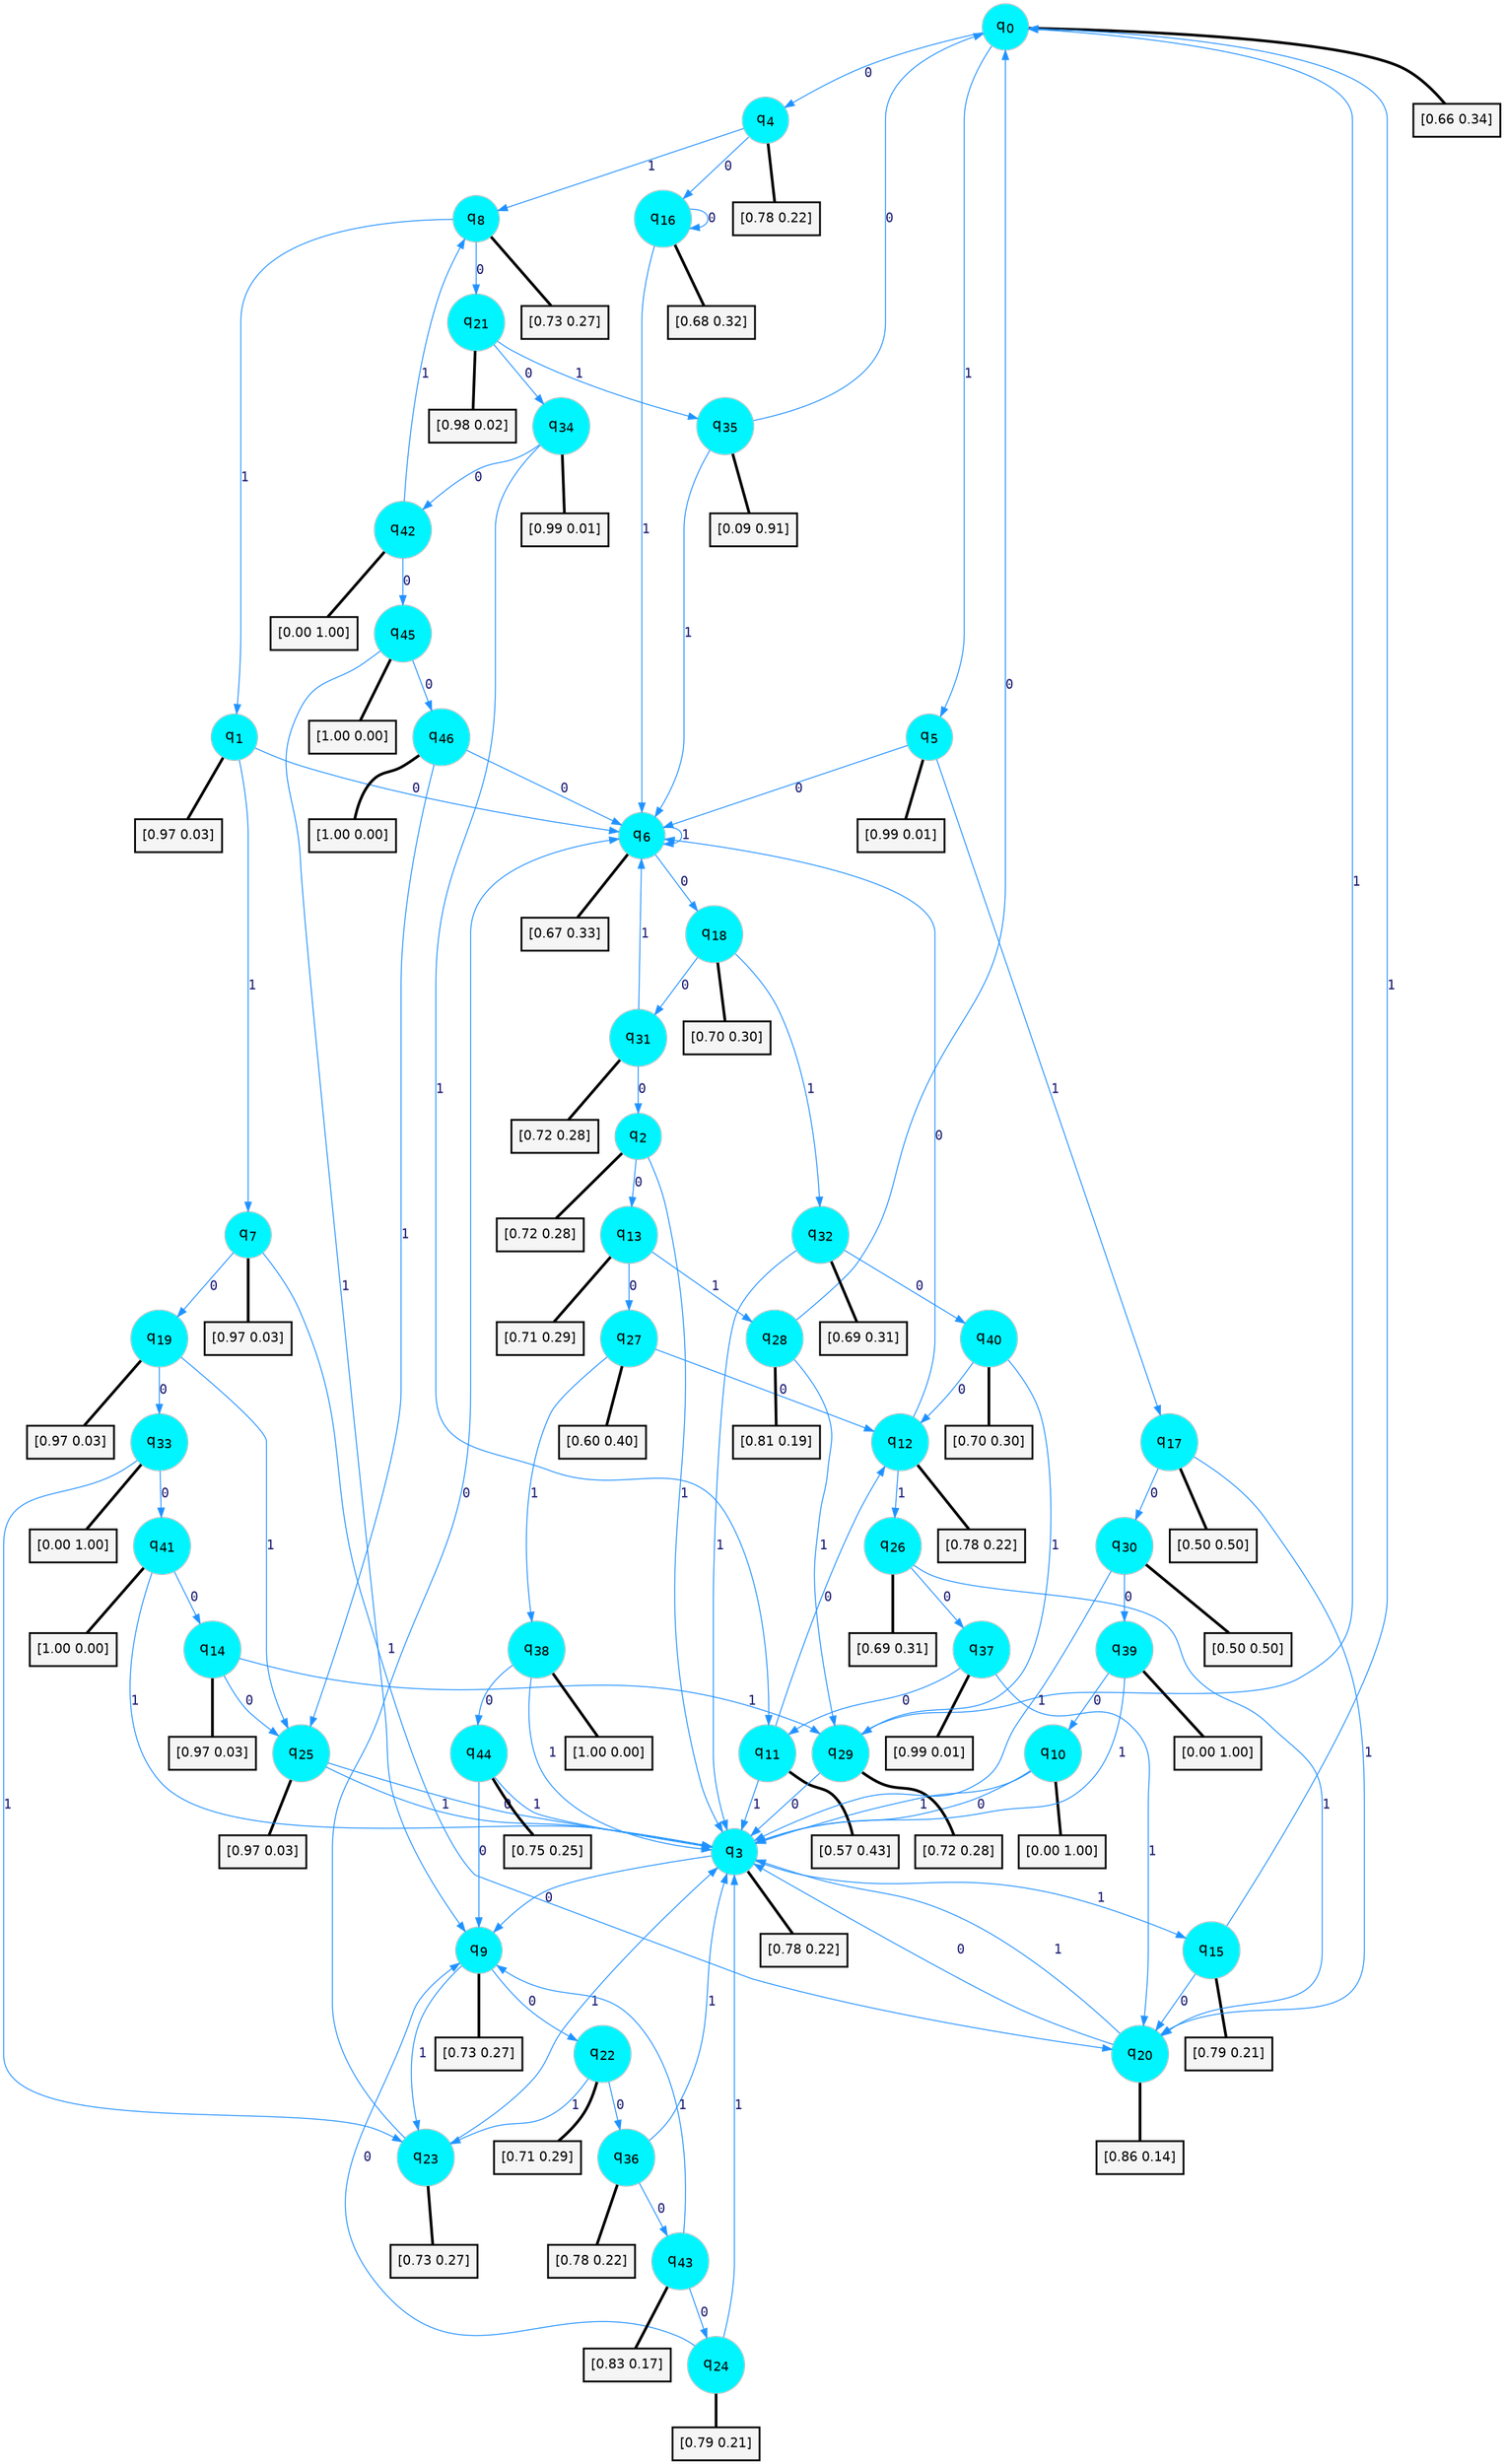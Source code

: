 digraph G {
graph [
bgcolor=transparent, dpi=300, rankdir=TD, size="40,25"];
node [
color=gray, fillcolor=turquoise1, fontcolor=black, fontname=Helvetica, fontsize=16, fontweight=bold, shape=circle, style=filled];
edge [
arrowsize=1, color=dodgerblue1, fontcolor=midnightblue, fontname=courier, fontweight=bold, penwidth=1, style=solid, weight=20];
0[label=<q<SUB>0</SUB>>];
1[label=<q<SUB>1</SUB>>];
2[label=<q<SUB>2</SUB>>];
3[label=<q<SUB>3</SUB>>];
4[label=<q<SUB>4</SUB>>];
5[label=<q<SUB>5</SUB>>];
6[label=<q<SUB>6</SUB>>];
7[label=<q<SUB>7</SUB>>];
8[label=<q<SUB>8</SUB>>];
9[label=<q<SUB>9</SUB>>];
10[label=<q<SUB>10</SUB>>];
11[label=<q<SUB>11</SUB>>];
12[label=<q<SUB>12</SUB>>];
13[label=<q<SUB>13</SUB>>];
14[label=<q<SUB>14</SUB>>];
15[label=<q<SUB>15</SUB>>];
16[label=<q<SUB>16</SUB>>];
17[label=<q<SUB>17</SUB>>];
18[label=<q<SUB>18</SUB>>];
19[label=<q<SUB>19</SUB>>];
20[label=<q<SUB>20</SUB>>];
21[label=<q<SUB>21</SUB>>];
22[label=<q<SUB>22</SUB>>];
23[label=<q<SUB>23</SUB>>];
24[label=<q<SUB>24</SUB>>];
25[label=<q<SUB>25</SUB>>];
26[label=<q<SUB>26</SUB>>];
27[label=<q<SUB>27</SUB>>];
28[label=<q<SUB>28</SUB>>];
29[label=<q<SUB>29</SUB>>];
30[label=<q<SUB>30</SUB>>];
31[label=<q<SUB>31</SUB>>];
32[label=<q<SUB>32</SUB>>];
33[label=<q<SUB>33</SUB>>];
34[label=<q<SUB>34</SUB>>];
35[label=<q<SUB>35</SUB>>];
36[label=<q<SUB>36</SUB>>];
37[label=<q<SUB>37</SUB>>];
38[label=<q<SUB>38</SUB>>];
39[label=<q<SUB>39</SUB>>];
40[label=<q<SUB>40</SUB>>];
41[label=<q<SUB>41</SUB>>];
42[label=<q<SUB>42</SUB>>];
43[label=<q<SUB>43</SUB>>];
44[label=<q<SUB>44</SUB>>];
45[label=<q<SUB>45</SUB>>];
46[label=<q<SUB>46</SUB>>];
47[label="[0.66 0.34]", shape=box,fontcolor=black, fontname=Helvetica, fontsize=14, penwidth=2, fillcolor=whitesmoke,color=black];
48[label="[0.97 0.03]", shape=box,fontcolor=black, fontname=Helvetica, fontsize=14, penwidth=2, fillcolor=whitesmoke,color=black];
49[label="[0.72 0.28]", shape=box,fontcolor=black, fontname=Helvetica, fontsize=14, penwidth=2, fillcolor=whitesmoke,color=black];
50[label="[0.78 0.22]", shape=box,fontcolor=black, fontname=Helvetica, fontsize=14, penwidth=2, fillcolor=whitesmoke,color=black];
51[label="[0.78 0.22]", shape=box,fontcolor=black, fontname=Helvetica, fontsize=14, penwidth=2, fillcolor=whitesmoke,color=black];
52[label="[0.99 0.01]", shape=box,fontcolor=black, fontname=Helvetica, fontsize=14, penwidth=2, fillcolor=whitesmoke,color=black];
53[label="[0.67 0.33]", shape=box,fontcolor=black, fontname=Helvetica, fontsize=14, penwidth=2, fillcolor=whitesmoke,color=black];
54[label="[0.97 0.03]", shape=box,fontcolor=black, fontname=Helvetica, fontsize=14, penwidth=2, fillcolor=whitesmoke,color=black];
55[label="[0.73 0.27]", shape=box,fontcolor=black, fontname=Helvetica, fontsize=14, penwidth=2, fillcolor=whitesmoke,color=black];
56[label="[0.73 0.27]", shape=box,fontcolor=black, fontname=Helvetica, fontsize=14, penwidth=2, fillcolor=whitesmoke,color=black];
57[label="[0.00 1.00]", shape=box,fontcolor=black, fontname=Helvetica, fontsize=14, penwidth=2, fillcolor=whitesmoke,color=black];
58[label="[0.57 0.43]", shape=box,fontcolor=black, fontname=Helvetica, fontsize=14, penwidth=2, fillcolor=whitesmoke,color=black];
59[label="[0.78 0.22]", shape=box,fontcolor=black, fontname=Helvetica, fontsize=14, penwidth=2, fillcolor=whitesmoke,color=black];
60[label="[0.71 0.29]", shape=box,fontcolor=black, fontname=Helvetica, fontsize=14, penwidth=2, fillcolor=whitesmoke,color=black];
61[label="[0.97 0.03]", shape=box,fontcolor=black, fontname=Helvetica, fontsize=14, penwidth=2, fillcolor=whitesmoke,color=black];
62[label="[0.79 0.21]", shape=box,fontcolor=black, fontname=Helvetica, fontsize=14, penwidth=2, fillcolor=whitesmoke,color=black];
63[label="[0.68 0.32]", shape=box,fontcolor=black, fontname=Helvetica, fontsize=14, penwidth=2, fillcolor=whitesmoke,color=black];
64[label="[0.50 0.50]", shape=box,fontcolor=black, fontname=Helvetica, fontsize=14, penwidth=2, fillcolor=whitesmoke,color=black];
65[label="[0.70 0.30]", shape=box,fontcolor=black, fontname=Helvetica, fontsize=14, penwidth=2, fillcolor=whitesmoke,color=black];
66[label="[0.97 0.03]", shape=box,fontcolor=black, fontname=Helvetica, fontsize=14, penwidth=2, fillcolor=whitesmoke,color=black];
67[label="[0.86 0.14]", shape=box,fontcolor=black, fontname=Helvetica, fontsize=14, penwidth=2, fillcolor=whitesmoke,color=black];
68[label="[0.98 0.02]", shape=box,fontcolor=black, fontname=Helvetica, fontsize=14, penwidth=2, fillcolor=whitesmoke,color=black];
69[label="[0.71 0.29]", shape=box,fontcolor=black, fontname=Helvetica, fontsize=14, penwidth=2, fillcolor=whitesmoke,color=black];
70[label="[0.73 0.27]", shape=box,fontcolor=black, fontname=Helvetica, fontsize=14, penwidth=2, fillcolor=whitesmoke,color=black];
71[label="[0.79 0.21]", shape=box,fontcolor=black, fontname=Helvetica, fontsize=14, penwidth=2, fillcolor=whitesmoke,color=black];
72[label="[0.97 0.03]", shape=box,fontcolor=black, fontname=Helvetica, fontsize=14, penwidth=2, fillcolor=whitesmoke,color=black];
73[label="[0.69 0.31]", shape=box,fontcolor=black, fontname=Helvetica, fontsize=14, penwidth=2, fillcolor=whitesmoke,color=black];
74[label="[0.60 0.40]", shape=box,fontcolor=black, fontname=Helvetica, fontsize=14, penwidth=2, fillcolor=whitesmoke,color=black];
75[label="[0.81 0.19]", shape=box,fontcolor=black, fontname=Helvetica, fontsize=14, penwidth=2, fillcolor=whitesmoke,color=black];
76[label="[0.72 0.28]", shape=box,fontcolor=black, fontname=Helvetica, fontsize=14, penwidth=2, fillcolor=whitesmoke,color=black];
77[label="[0.50 0.50]", shape=box,fontcolor=black, fontname=Helvetica, fontsize=14, penwidth=2, fillcolor=whitesmoke,color=black];
78[label="[0.72 0.28]", shape=box,fontcolor=black, fontname=Helvetica, fontsize=14, penwidth=2, fillcolor=whitesmoke,color=black];
79[label="[0.69 0.31]", shape=box,fontcolor=black, fontname=Helvetica, fontsize=14, penwidth=2, fillcolor=whitesmoke,color=black];
80[label="[0.00 1.00]", shape=box,fontcolor=black, fontname=Helvetica, fontsize=14, penwidth=2, fillcolor=whitesmoke,color=black];
81[label="[0.99 0.01]", shape=box,fontcolor=black, fontname=Helvetica, fontsize=14, penwidth=2, fillcolor=whitesmoke,color=black];
82[label="[0.09 0.91]", shape=box,fontcolor=black, fontname=Helvetica, fontsize=14, penwidth=2, fillcolor=whitesmoke,color=black];
83[label="[0.78 0.22]", shape=box,fontcolor=black, fontname=Helvetica, fontsize=14, penwidth=2, fillcolor=whitesmoke,color=black];
84[label="[0.99 0.01]", shape=box,fontcolor=black, fontname=Helvetica, fontsize=14, penwidth=2, fillcolor=whitesmoke,color=black];
85[label="[1.00 0.00]", shape=box,fontcolor=black, fontname=Helvetica, fontsize=14, penwidth=2, fillcolor=whitesmoke,color=black];
86[label="[0.00 1.00]", shape=box,fontcolor=black, fontname=Helvetica, fontsize=14, penwidth=2, fillcolor=whitesmoke,color=black];
87[label="[0.70 0.30]", shape=box,fontcolor=black, fontname=Helvetica, fontsize=14, penwidth=2, fillcolor=whitesmoke,color=black];
88[label="[1.00 0.00]", shape=box,fontcolor=black, fontname=Helvetica, fontsize=14, penwidth=2, fillcolor=whitesmoke,color=black];
89[label="[0.00 1.00]", shape=box,fontcolor=black, fontname=Helvetica, fontsize=14, penwidth=2, fillcolor=whitesmoke,color=black];
90[label="[0.83 0.17]", shape=box,fontcolor=black, fontname=Helvetica, fontsize=14, penwidth=2, fillcolor=whitesmoke,color=black];
91[label="[0.75 0.25]", shape=box,fontcolor=black, fontname=Helvetica, fontsize=14, penwidth=2, fillcolor=whitesmoke,color=black];
92[label="[1.00 0.00]", shape=box,fontcolor=black, fontname=Helvetica, fontsize=14, penwidth=2, fillcolor=whitesmoke,color=black];
93[label="[1.00 0.00]", shape=box,fontcolor=black, fontname=Helvetica, fontsize=14, penwidth=2, fillcolor=whitesmoke,color=black];
0->4 [label=0];
0->5 [label=1];
0->47 [arrowhead=none, penwidth=3,color=black];
1->6 [label=0];
1->7 [label=1];
1->48 [arrowhead=none, penwidth=3,color=black];
2->13 [label=0];
2->3 [label=1];
2->49 [arrowhead=none, penwidth=3,color=black];
3->9 [label=0];
3->15 [label=1];
3->50 [arrowhead=none, penwidth=3,color=black];
4->16 [label=0];
4->8 [label=1];
4->51 [arrowhead=none, penwidth=3,color=black];
5->6 [label=0];
5->17 [label=1];
5->52 [arrowhead=none, penwidth=3,color=black];
6->18 [label=0];
6->6 [label=1];
6->53 [arrowhead=none, penwidth=3,color=black];
7->19 [label=0];
7->20 [label=1];
7->54 [arrowhead=none, penwidth=3,color=black];
8->21 [label=0];
8->1 [label=1];
8->55 [arrowhead=none, penwidth=3,color=black];
9->22 [label=0];
9->23 [label=1];
9->56 [arrowhead=none, penwidth=3,color=black];
10->3 [label=0];
10->3 [label=1];
10->57 [arrowhead=none, penwidth=3,color=black];
11->12 [label=0];
11->3 [label=1];
11->58 [arrowhead=none, penwidth=3,color=black];
12->6 [label=0];
12->26 [label=1];
12->59 [arrowhead=none, penwidth=3,color=black];
13->27 [label=0];
13->28 [label=1];
13->60 [arrowhead=none, penwidth=3,color=black];
14->25 [label=0];
14->29 [label=1];
14->61 [arrowhead=none, penwidth=3,color=black];
15->20 [label=0];
15->0 [label=1];
15->62 [arrowhead=none, penwidth=3,color=black];
16->16 [label=0];
16->6 [label=1];
16->63 [arrowhead=none, penwidth=3,color=black];
17->30 [label=0];
17->20 [label=1];
17->64 [arrowhead=none, penwidth=3,color=black];
18->31 [label=0];
18->32 [label=1];
18->65 [arrowhead=none, penwidth=3,color=black];
19->33 [label=0];
19->25 [label=1];
19->66 [arrowhead=none, penwidth=3,color=black];
20->3 [label=0];
20->3 [label=1];
20->67 [arrowhead=none, penwidth=3,color=black];
21->34 [label=0];
21->35 [label=1];
21->68 [arrowhead=none, penwidth=3,color=black];
22->36 [label=0];
22->23 [label=1];
22->69 [arrowhead=none, penwidth=3,color=black];
23->6 [label=0];
23->3 [label=1];
23->70 [arrowhead=none, penwidth=3,color=black];
24->9 [label=0];
24->3 [label=1];
24->71 [arrowhead=none, penwidth=3,color=black];
25->3 [label=0];
25->3 [label=1];
25->72 [arrowhead=none, penwidth=3,color=black];
26->37 [label=0];
26->20 [label=1];
26->73 [arrowhead=none, penwidth=3,color=black];
27->12 [label=0];
27->38 [label=1];
27->74 [arrowhead=none, penwidth=3,color=black];
28->0 [label=0];
28->29 [label=1];
28->75 [arrowhead=none, penwidth=3,color=black];
29->3 [label=0];
29->0 [label=1];
29->76 [arrowhead=none, penwidth=3,color=black];
30->39 [label=0];
30->3 [label=1];
30->77 [arrowhead=none, penwidth=3,color=black];
31->2 [label=0];
31->6 [label=1];
31->78 [arrowhead=none, penwidth=3,color=black];
32->40 [label=0];
32->3 [label=1];
32->79 [arrowhead=none, penwidth=3,color=black];
33->41 [label=0];
33->23 [label=1];
33->80 [arrowhead=none, penwidth=3,color=black];
34->42 [label=0];
34->11 [label=1];
34->81 [arrowhead=none, penwidth=3,color=black];
35->0 [label=0];
35->6 [label=1];
35->82 [arrowhead=none, penwidth=3,color=black];
36->43 [label=0];
36->3 [label=1];
36->83 [arrowhead=none, penwidth=3,color=black];
37->11 [label=0];
37->20 [label=1];
37->84 [arrowhead=none, penwidth=3,color=black];
38->44 [label=0];
38->3 [label=1];
38->85 [arrowhead=none, penwidth=3,color=black];
39->10 [label=0];
39->3 [label=1];
39->86 [arrowhead=none, penwidth=3,color=black];
40->12 [label=0];
40->29 [label=1];
40->87 [arrowhead=none, penwidth=3,color=black];
41->14 [label=0];
41->3 [label=1];
41->88 [arrowhead=none, penwidth=3,color=black];
42->45 [label=0];
42->8 [label=1];
42->89 [arrowhead=none, penwidth=3,color=black];
43->24 [label=0];
43->9 [label=1];
43->90 [arrowhead=none, penwidth=3,color=black];
44->9 [label=0];
44->3 [label=1];
44->91 [arrowhead=none, penwidth=3,color=black];
45->46 [label=0];
45->9 [label=1];
45->92 [arrowhead=none, penwidth=3,color=black];
46->6 [label=0];
46->25 [label=1];
46->93 [arrowhead=none, penwidth=3,color=black];
}

